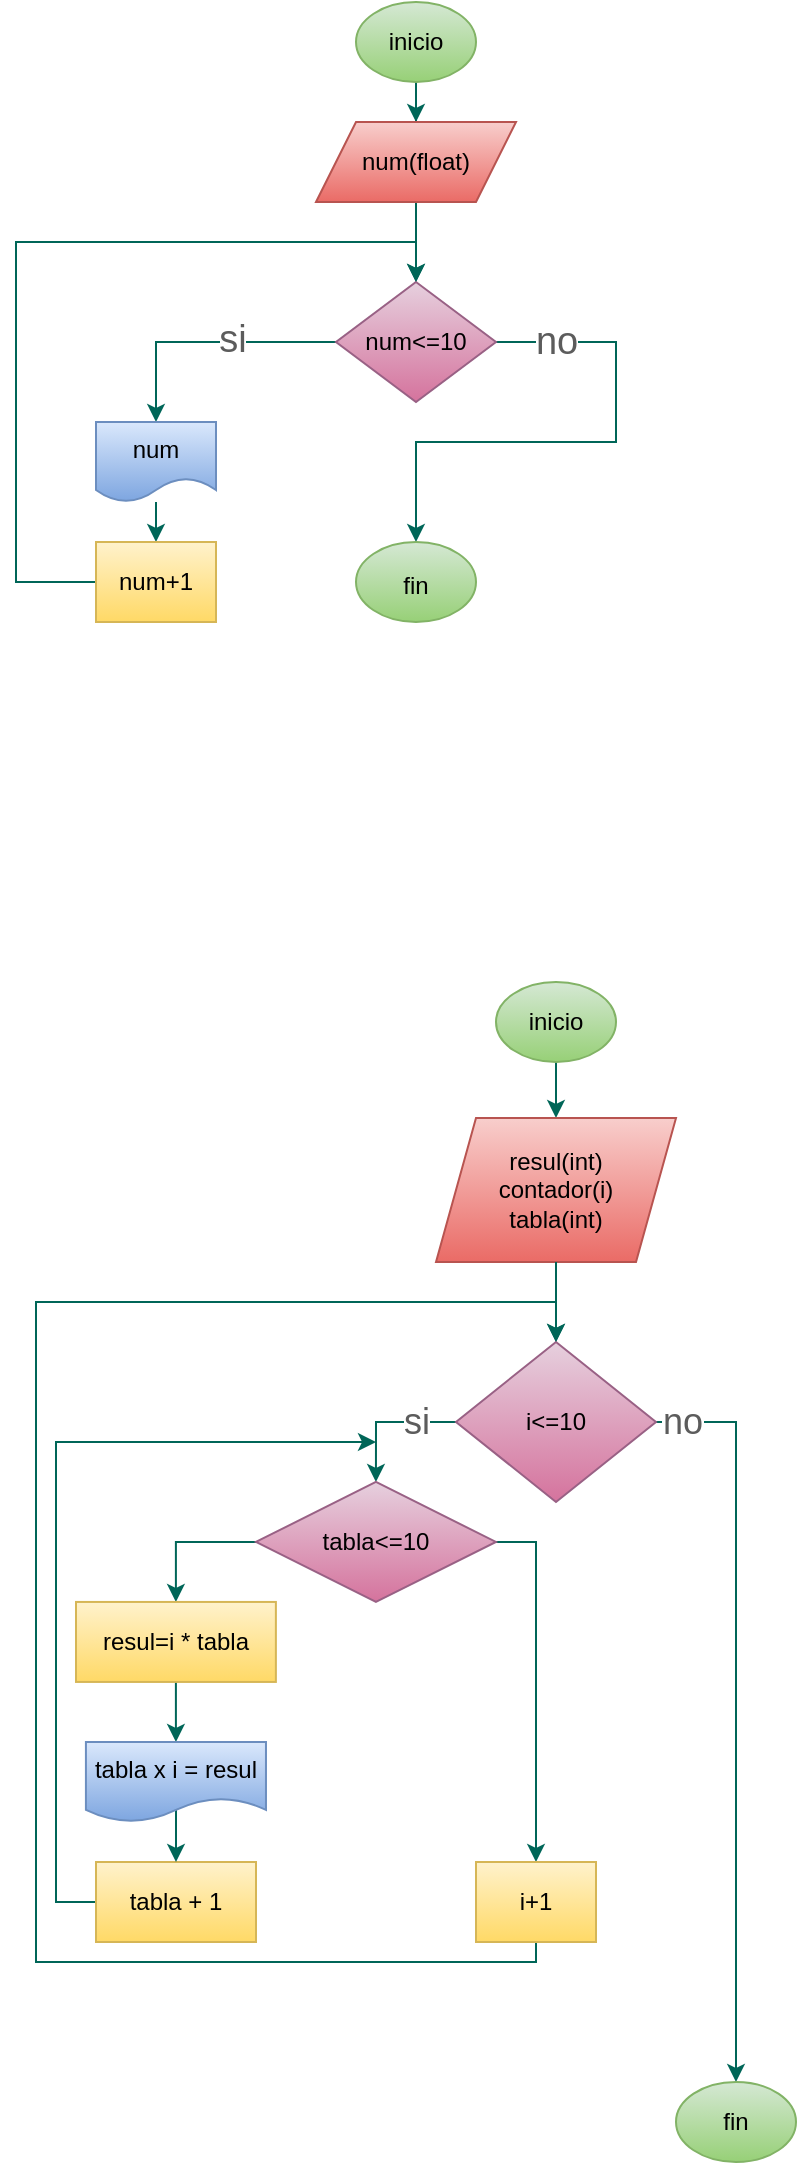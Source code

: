 <mxfile version="20.3.7" type="github">
  <diagram id="Q4db2-s4bvCndJDz3XSi" name="Página-1">
    <mxGraphModel dx="1067" dy="717" grid="1" gridSize="10" guides="1" tooltips="1" connect="1" arrows="1" fold="1" page="1" pageScale="1" pageWidth="827" pageHeight="1169" math="0" shadow="0">
      <root>
        <mxCell id="0" />
        <mxCell id="1" parent="0" />
        <mxCell id="GViWUZa-_9Rp_wJjBwSQ-3" value="" style="edgeStyle=orthogonalEdgeStyle;rounded=0;orthogonalLoop=1;jettySize=auto;html=1;strokeColor=#006658;fontColor=#5C5C5C;fillColor=#21C0A5;" edge="1" parent="1" source="GViWUZa-_9Rp_wJjBwSQ-1" target="GViWUZa-_9Rp_wJjBwSQ-2">
          <mxGeometry relative="1" as="geometry" />
        </mxCell>
        <mxCell id="GViWUZa-_9Rp_wJjBwSQ-1" value="inicio" style="ellipse;whiteSpace=wrap;html=1;fillColor=#d5e8d4;strokeColor=#82b366;gradientColor=#97d077;" vertex="1" parent="1">
          <mxGeometry x="330" y="80" width="60" height="40" as="geometry" />
        </mxCell>
        <mxCell id="GViWUZa-_9Rp_wJjBwSQ-5" value="" style="edgeStyle=orthogonalEdgeStyle;rounded=0;orthogonalLoop=1;jettySize=auto;html=1;strokeColor=#006658;fontColor=#5C5C5C;fillColor=#21C0A5;" edge="1" parent="1" source="GViWUZa-_9Rp_wJjBwSQ-2" target="GViWUZa-_9Rp_wJjBwSQ-4">
          <mxGeometry relative="1" as="geometry" />
        </mxCell>
        <mxCell id="GViWUZa-_9Rp_wJjBwSQ-2" value="num(float)" style="shape=parallelogram;perimeter=parallelogramPerimeter;whiteSpace=wrap;html=1;fixedSize=1;fillColor=#f8cecc;strokeColor=#b85450;gradientColor=#ea6b66;" vertex="1" parent="1">
          <mxGeometry x="310" y="140" width="100" height="40" as="geometry" />
        </mxCell>
        <mxCell id="GViWUZa-_9Rp_wJjBwSQ-9" value="" style="edgeStyle=orthogonalEdgeStyle;rounded=0;orthogonalLoop=1;jettySize=auto;html=1;strokeColor=#006658;fontColor=#5C5C5C;fillColor=#21C0A5;" edge="1" parent="1" source="GViWUZa-_9Rp_wJjBwSQ-4" target="GViWUZa-_9Rp_wJjBwSQ-8">
          <mxGeometry relative="1" as="geometry" />
        </mxCell>
        <mxCell id="GViWUZa-_9Rp_wJjBwSQ-10" value="si" style="edgeLabel;html=1;align=center;verticalAlign=middle;resizable=0;points=[];fontColor=#5C5C5C;fontSize=19;" vertex="1" connectable="0" parent="GViWUZa-_9Rp_wJjBwSQ-9">
          <mxGeometry x="-0.2" y="-1" relative="1" as="geometry">
            <mxPoint as="offset" />
          </mxGeometry>
        </mxCell>
        <mxCell id="GViWUZa-_9Rp_wJjBwSQ-15" style="edgeStyle=orthogonalEdgeStyle;rounded=0;orthogonalLoop=1;jettySize=auto;html=1;strokeColor=#006658;fontSize=19;fontColor=#5C5C5C;fillColor=#21C0A5;entryX=0.5;entryY=0;entryDx=0;entryDy=0;" edge="1" parent="1" source="GViWUZa-_9Rp_wJjBwSQ-4" target="GViWUZa-_9Rp_wJjBwSQ-17">
          <mxGeometry relative="1" as="geometry">
            <mxPoint x="480" y="360" as="targetPoint" />
            <Array as="points">
              <mxPoint x="460" y="250" />
              <mxPoint x="460" y="300" />
              <mxPoint x="360" y="300" />
            </Array>
          </mxGeometry>
        </mxCell>
        <mxCell id="GViWUZa-_9Rp_wJjBwSQ-16" value="no" style="edgeLabel;html=1;align=center;verticalAlign=middle;resizable=0;points=[];fontSize=19;fontColor=#5C5C5C;" vertex="1" connectable="0" parent="GViWUZa-_9Rp_wJjBwSQ-15">
          <mxGeometry x="-0.824" y="-1" relative="1" as="geometry">
            <mxPoint x="7" y="-1" as="offset" />
          </mxGeometry>
        </mxCell>
        <mxCell id="GViWUZa-_9Rp_wJjBwSQ-4" value="num&amp;lt;=10" style="rhombus;whiteSpace=wrap;html=1;fillColor=#e6d0de;strokeColor=#996185;gradientColor=#d5739d;" vertex="1" parent="1">
          <mxGeometry x="320" y="220" width="80" height="60" as="geometry" />
        </mxCell>
        <mxCell id="GViWUZa-_9Rp_wJjBwSQ-12" value="" style="edgeStyle=orthogonalEdgeStyle;rounded=0;orthogonalLoop=1;jettySize=auto;html=1;strokeColor=#006658;fontSize=19;fontColor=#5C5C5C;fillColor=#21C0A5;" edge="1" parent="1" source="GViWUZa-_9Rp_wJjBwSQ-8" target="GViWUZa-_9Rp_wJjBwSQ-11">
          <mxGeometry relative="1" as="geometry">
            <Array as="points">
              <mxPoint x="230" y="330" />
              <mxPoint x="230" y="330" />
            </Array>
          </mxGeometry>
        </mxCell>
        <mxCell id="GViWUZa-_9Rp_wJjBwSQ-8" value="num" style="shape=document;whiteSpace=wrap;html=1;boundedLbl=1;fillColor=#dae8fc;strokeColor=#6c8ebf;gradientColor=#7ea6e0;" vertex="1" parent="1">
          <mxGeometry x="200" y="290" width="60" height="40" as="geometry" />
        </mxCell>
        <mxCell id="GViWUZa-_9Rp_wJjBwSQ-14" style="edgeStyle=orthogonalEdgeStyle;rounded=0;orthogonalLoop=1;jettySize=auto;html=1;strokeColor=#006658;fontSize=19;fontColor=#5C5C5C;fillColor=#21C0A5;entryX=0.5;entryY=0;entryDx=0;entryDy=0;" edge="1" parent="1" source="GViWUZa-_9Rp_wJjBwSQ-11" target="GViWUZa-_9Rp_wJjBwSQ-4">
          <mxGeometry relative="1" as="geometry">
            <mxPoint x="230" y="170" as="targetPoint" />
            <Array as="points">
              <mxPoint x="160" y="370" />
              <mxPoint x="160" y="200" />
              <mxPoint x="360" y="200" />
            </Array>
          </mxGeometry>
        </mxCell>
        <mxCell id="GViWUZa-_9Rp_wJjBwSQ-11" value="num+1" style="whiteSpace=wrap;html=1;fillColor=#fff2cc;strokeColor=#d6b656;gradientColor=#ffd966;" vertex="1" parent="1">
          <mxGeometry x="200" y="350" width="60" height="40" as="geometry" />
        </mxCell>
        <mxCell id="GViWUZa-_9Rp_wJjBwSQ-17" value="&lt;font style=&quot;font-size: 12px;&quot;&gt;fin&lt;/font&gt;" style="ellipse;whiteSpace=wrap;html=1;strokeColor=#82b366;fontSize=19;fillColor=#d5e8d4;gradientColor=#97d077;" vertex="1" parent="1">
          <mxGeometry x="330" y="350" width="60" height="40" as="geometry" />
        </mxCell>
        <mxCell id="GViWUZa-_9Rp_wJjBwSQ-20" value="" style="edgeStyle=orthogonalEdgeStyle;rounded=0;orthogonalLoop=1;jettySize=auto;html=1;strokeColor=#006658;fontSize=12;fontColor=#5C5C5C;fillColor=#21C0A5;" edge="1" parent="1" source="GViWUZa-_9Rp_wJjBwSQ-18" target="GViWUZa-_9Rp_wJjBwSQ-19">
          <mxGeometry relative="1" as="geometry" />
        </mxCell>
        <mxCell id="GViWUZa-_9Rp_wJjBwSQ-18" value="inicio" style="ellipse;whiteSpace=wrap;html=1;strokeColor=#82b366;fontSize=12;fillColor=#d5e8d4;gradientColor=#97d077;" vertex="1" parent="1">
          <mxGeometry x="400" y="570" width="60" height="40" as="geometry" />
        </mxCell>
        <mxCell id="GViWUZa-_9Rp_wJjBwSQ-19" value="resul(int)&lt;br&gt;contador(i)&lt;br&gt;tabla(int)" style="shape=parallelogram;perimeter=parallelogramPerimeter;whiteSpace=wrap;html=1;fixedSize=1;fillColor=#f8cecc;strokeColor=#b85450;gradientColor=#ea6b66;" vertex="1" parent="1">
          <mxGeometry x="370" y="638" width="120" height="72" as="geometry" />
        </mxCell>
        <mxCell id="GViWUZa-_9Rp_wJjBwSQ-26" value="" style="edgeStyle=orthogonalEdgeStyle;rounded=0;orthogonalLoop=1;jettySize=auto;html=1;strokeColor=#006658;fontSize=12;fontColor=#5C5C5C;fillColor=#21C0A5;entryX=0.5;entryY=0;entryDx=0;entryDy=0;exitX=0.5;exitY=1;exitDx=0;exitDy=0;" edge="1" parent="1" source="GViWUZa-_9Rp_wJjBwSQ-19" target="GViWUZa-_9Rp_wJjBwSQ-31">
          <mxGeometry relative="1" as="geometry">
            <mxPoint x="430.0" y="770" as="sourcePoint" />
            <mxPoint x="430.034" y="810" as="targetPoint" />
          </mxGeometry>
        </mxCell>
        <mxCell id="GViWUZa-_9Rp_wJjBwSQ-36" value="" style="edgeStyle=orthogonalEdgeStyle;rounded=0;orthogonalLoop=1;jettySize=auto;html=1;strokeColor=#006658;fontSize=12;fontColor=#5C5C5C;fillColor=#21C0A5;entryX=0.5;entryY=0;entryDx=0;entryDy=0;" edge="1" parent="1" source="GViWUZa-_9Rp_wJjBwSQ-31" target="GViWUZa-_9Rp_wJjBwSQ-46">
          <mxGeometry relative="1" as="geometry">
            <mxPoint x="290.034" y="819.97" as="targetPoint" />
            <Array as="points">
              <mxPoint x="340" y="789.97" />
            </Array>
          </mxGeometry>
        </mxCell>
        <mxCell id="GViWUZa-_9Rp_wJjBwSQ-44" value="si" style="edgeLabel;html=1;align=center;verticalAlign=middle;resizable=0;points=[];fontSize=18;fontColor=#5C5C5C;" vertex="1" connectable="0" parent="GViWUZa-_9Rp_wJjBwSQ-36">
          <mxGeometry x="-0.025" relative="1" as="geometry">
            <mxPoint x="14" as="offset" />
          </mxGeometry>
        </mxCell>
        <mxCell id="GViWUZa-_9Rp_wJjBwSQ-43" value="" style="edgeStyle=orthogonalEdgeStyle;rounded=0;orthogonalLoop=1;jettySize=auto;html=1;strokeColor=#006658;fontSize=12;fontColor=#5C5C5C;fillColor=#21C0A5;" edge="1" parent="1" source="GViWUZa-_9Rp_wJjBwSQ-31" target="GViWUZa-_9Rp_wJjBwSQ-42">
          <mxGeometry relative="1" as="geometry">
            <Array as="points">
              <mxPoint x="520" y="789.97" />
            </Array>
          </mxGeometry>
        </mxCell>
        <mxCell id="GViWUZa-_9Rp_wJjBwSQ-45" value="no" style="edgeLabel;html=1;align=center;verticalAlign=middle;resizable=0;points=[];fontSize=18;fontColor=#5C5C5C;" vertex="1" connectable="0" parent="GViWUZa-_9Rp_wJjBwSQ-43">
          <mxGeometry x="-0.878" relative="1" as="geometry">
            <mxPoint x="-10" as="offset" />
          </mxGeometry>
        </mxCell>
        <mxCell id="GViWUZa-_9Rp_wJjBwSQ-31" value="i&amp;lt;=10" style="rhombus;whiteSpace=wrap;html=1;fillColor=#e6d0de;strokeColor=#996185;gradientColor=#d5739d;" vertex="1" parent="1">
          <mxGeometry x="380" y="749.97" width="100" height="80" as="geometry" />
        </mxCell>
        <mxCell id="GViWUZa-_9Rp_wJjBwSQ-60" style="edgeStyle=orthogonalEdgeStyle;rounded=0;orthogonalLoop=1;jettySize=auto;html=1;strokeColor=#006658;fontSize=18;fontColor=#5C5C5C;fillColor=#21C0A5;" edge="1" parent="1" source="GViWUZa-_9Rp_wJjBwSQ-39">
          <mxGeometry relative="1" as="geometry">
            <mxPoint x="340.0" y="800" as="targetPoint" />
            <Array as="points">
              <mxPoint x="180" y="1030" />
              <mxPoint x="180" y="800" />
            </Array>
          </mxGeometry>
        </mxCell>
        <mxCell id="GViWUZa-_9Rp_wJjBwSQ-39" value="tabla + 1" style="whiteSpace=wrap;html=1;fillColor=#fff2cc;strokeColor=#d6b656;gradientColor=#ffd966;" vertex="1" parent="1">
          <mxGeometry x="200" y="1010" width="80" height="40" as="geometry" />
        </mxCell>
        <mxCell id="GViWUZa-_9Rp_wJjBwSQ-42" value="fin" style="ellipse;whiteSpace=wrap;html=1;fillColor=#d5e8d4;strokeColor=#82b366;gradientColor=#97d077;" vertex="1" parent="1">
          <mxGeometry x="490" y="1119.97" width="60" height="40" as="geometry" />
        </mxCell>
        <mxCell id="GViWUZa-_9Rp_wJjBwSQ-49" value="" style="edgeStyle=orthogonalEdgeStyle;rounded=0;orthogonalLoop=1;jettySize=auto;html=1;strokeColor=#006658;fontSize=20;fontColor=#5C5C5C;fillColor=#21C0A5;" edge="1" parent="1" source="GViWUZa-_9Rp_wJjBwSQ-46" target="GViWUZa-_9Rp_wJjBwSQ-48">
          <mxGeometry relative="1" as="geometry">
            <Array as="points">
              <mxPoint x="239.97" y="850" />
            </Array>
          </mxGeometry>
        </mxCell>
        <mxCell id="GViWUZa-_9Rp_wJjBwSQ-56" value="" style="edgeStyle=orthogonalEdgeStyle;rounded=0;orthogonalLoop=1;jettySize=auto;html=1;strokeColor=#006658;fontSize=20;fontColor=#5C5C5C;fillColor=#21C0A5;entryX=0.5;entryY=0;entryDx=0;entryDy=0;" edge="1" parent="1" source="GViWUZa-_9Rp_wJjBwSQ-46" target="GViWUZa-_9Rp_wJjBwSQ-55">
          <mxGeometry relative="1" as="geometry">
            <mxPoint x="419.97" y="989.94" as="targetPoint" />
            <Array as="points">
              <mxPoint x="420" y="850" />
            </Array>
          </mxGeometry>
        </mxCell>
        <mxCell id="GViWUZa-_9Rp_wJjBwSQ-46" value="tabla&amp;lt;=10" style="rhombus;whiteSpace=wrap;html=1;fillColor=#e6d0de;strokeColor=#996185;gradientColor=#d5739d;" vertex="1" parent="1">
          <mxGeometry x="279.97" y="819.97" width="120" height="60" as="geometry" />
        </mxCell>
        <mxCell id="GViWUZa-_9Rp_wJjBwSQ-58" style="edgeStyle=orthogonalEdgeStyle;rounded=0;orthogonalLoop=1;jettySize=auto;html=1;entryX=0.5;entryY=0;entryDx=0;entryDy=0;strokeColor=#006658;fontSize=18;fontColor=#5C5C5C;fillColor=#21C0A5;" edge="1" parent="1" source="GViWUZa-_9Rp_wJjBwSQ-48" target="GViWUZa-_9Rp_wJjBwSQ-50">
          <mxGeometry relative="1" as="geometry" />
        </mxCell>
        <mxCell id="GViWUZa-_9Rp_wJjBwSQ-48" value="resul=i * tabla" style="whiteSpace=wrap;html=1;fillColor=#fff2cc;strokeColor=#d6b656;gradientColor=#ffd966;" vertex="1" parent="1">
          <mxGeometry x="190" y="879.97" width="99.94" height="40" as="geometry" />
        </mxCell>
        <mxCell id="GViWUZa-_9Rp_wJjBwSQ-59" style="edgeStyle=orthogonalEdgeStyle;rounded=0;orthogonalLoop=1;jettySize=auto;html=1;entryX=0.5;entryY=0;entryDx=0;entryDy=0;strokeColor=#006658;fontSize=18;fontColor=#5C5C5C;fillColor=#21C0A5;exitX=0.53;exitY=0.783;exitDx=0;exitDy=0;exitPerimeter=0;" edge="1" parent="1" source="GViWUZa-_9Rp_wJjBwSQ-50" target="GViWUZa-_9Rp_wJjBwSQ-39">
          <mxGeometry relative="1" as="geometry" />
        </mxCell>
        <mxCell id="GViWUZa-_9Rp_wJjBwSQ-50" value="tabla x i = resul" style="shape=document;whiteSpace=wrap;html=1;boundedLbl=1;fillColor=#dae8fc;strokeColor=#6c8ebf;gradientColor=#7ea6e0;" vertex="1" parent="1">
          <mxGeometry x="194.96" y="949.97" width="90.03" height="40" as="geometry" />
        </mxCell>
        <mxCell id="GViWUZa-_9Rp_wJjBwSQ-57" style="edgeStyle=orthogonalEdgeStyle;rounded=0;orthogonalLoop=1;jettySize=auto;html=1;strokeColor=#006658;fontSize=20;fontColor=#5C5C5C;fillColor=#21C0A5;entryX=0.5;entryY=0;entryDx=0;entryDy=0;" edge="1" parent="1" source="GViWUZa-_9Rp_wJjBwSQ-55" target="GViWUZa-_9Rp_wJjBwSQ-31">
          <mxGeometry relative="1" as="geometry">
            <mxPoint x="430" y="699.97" as="targetPoint" />
            <Array as="points">
              <mxPoint x="420" y="1060" />
              <mxPoint x="170" y="1060" />
              <mxPoint x="170" y="730" />
              <mxPoint x="430" y="730" />
            </Array>
          </mxGeometry>
        </mxCell>
        <mxCell id="GViWUZa-_9Rp_wJjBwSQ-55" value="i+1" style="whiteSpace=wrap;html=1;fillColor=#fff2cc;strokeColor=#d6b656;gradientColor=#ffd966;" vertex="1" parent="1">
          <mxGeometry x="390" y="1010" width="60" height="40" as="geometry" />
        </mxCell>
      </root>
    </mxGraphModel>
  </diagram>
</mxfile>
